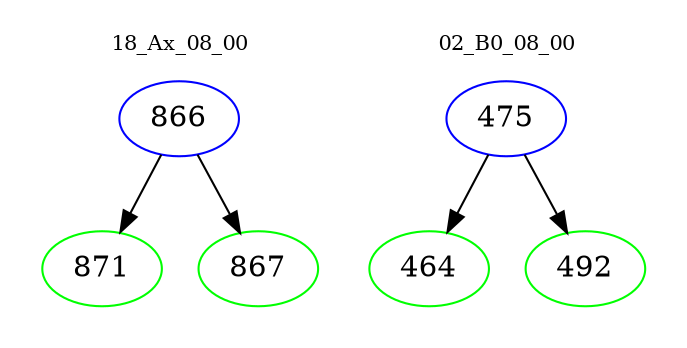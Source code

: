 digraph{
subgraph cluster_0 {
color = white
label = "18_Ax_08_00";
fontsize=10;
T0_866 [label="866", color="blue"]
T0_866 -> T0_871 [color="black"]
T0_871 [label="871", color="green"]
T0_866 -> T0_867 [color="black"]
T0_867 [label="867", color="green"]
}
subgraph cluster_1 {
color = white
label = "02_B0_08_00";
fontsize=10;
T1_475 [label="475", color="blue"]
T1_475 -> T1_464 [color="black"]
T1_464 [label="464", color="green"]
T1_475 -> T1_492 [color="black"]
T1_492 [label="492", color="green"]
}
}
